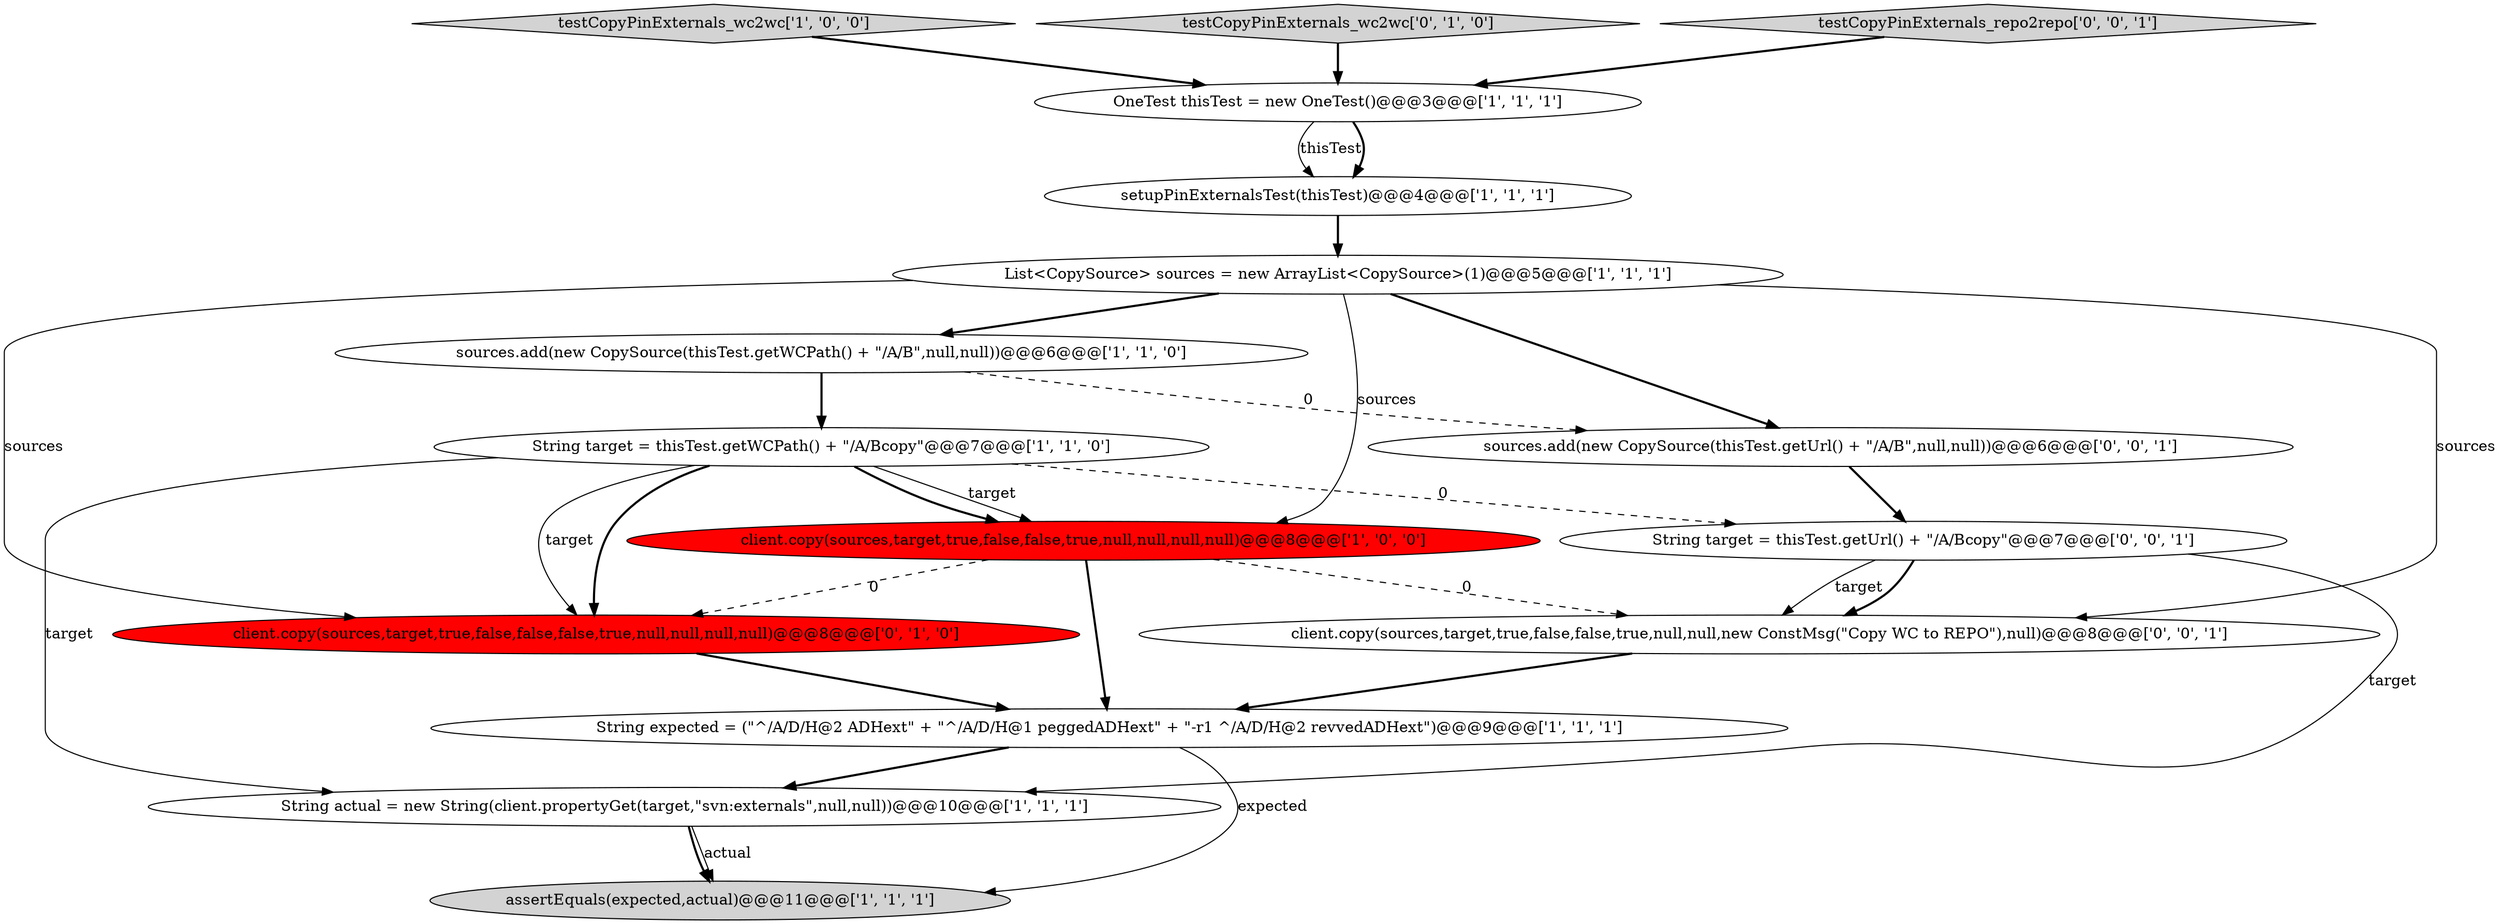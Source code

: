 digraph {
15 [style = filled, label = "client.copy(sources,target,true,false,false,true,null,null,new ConstMsg(\"Copy WC to REPO\"),null)@@@8@@@['0', '0', '1']", fillcolor = white, shape = ellipse image = "AAA0AAABBB3BBB"];
4 [style = filled, label = "testCopyPinExternals_wc2wc['1', '0', '0']", fillcolor = lightgray, shape = diamond image = "AAA0AAABBB1BBB"];
2 [style = filled, label = "String actual = new String(client.propertyGet(target,\"svn:externals\",null,null))@@@10@@@['1', '1', '1']", fillcolor = white, shape = ellipse image = "AAA0AAABBB1BBB"];
8 [style = filled, label = "setupPinExternalsTest(thisTest)@@@4@@@['1', '1', '1']", fillcolor = white, shape = ellipse image = "AAA0AAABBB1BBB"];
3 [style = filled, label = "OneTest thisTest = new OneTest()@@@3@@@['1', '1', '1']", fillcolor = white, shape = ellipse image = "AAA0AAABBB1BBB"];
11 [style = filled, label = "client.copy(sources,target,true,false,false,false,true,null,null,null,null)@@@8@@@['0', '1', '0']", fillcolor = red, shape = ellipse image = "AAA1AAABBB2BBB"];
7 [style = filled, label = "client.copy(sources,target,true,false,false,true,null,null,null,null)@@@8@@@['1', '0', '0']", fillcolor = red, shape = ellipse image = "AAA1AAABBB1BBB"];
12 [style = filled, label = "sources.add(new CopySource(thisTest.getUrl() + \"/A/B\",null,null))@@@6@@@['0', '0', '1']", fillcolor = white, shape = ellipse image = "AAA0AAABBB3BBB"];
10 [style = filled, label = "testCopyPinExternals_wc2wc['0', '1', '0']", fillcolor = lightgray, shape = diamond image = "AAA0AAABBB2BBB"];
14 [style = filled, label = "testCopyPinExternals_repo2repo['0', '0', '1']", fillcolor = lightgray, shape = diamond image = "AAA0AAABBB3BBB"];
6 [style = filled, label = "List<CopySource> sources = new ArrayList<CopySource>(1)@@@5@@@['1', '1', '1']", fillcolor = white, shape = ellipse image = "AAA0AAABBB1BBB"];
5 [style = filled, label = "String target = thisTest.getWCPath() + \"/A/Bcopy\"@@@7@@@['1', '1', '0']", fillcolor = white, shape = ellipse image = "AAA0AAABBB1BBB"];
13 [style = filled, label = "String target = thisTest.getUrl() + \"/A/Bcopy\"@@@7@@@['0', '0', '1']", fillcolor = white, shape = ellipse image = "AAA0AAABBB3BBB"];
9 [style = filled, label = "assertEquals(expected,actual)@@@11@@@['1', '1', '1']", fillcolor = lightgray, shape = ellipse image = "AAA0AAABBB1BBB"];
1 [style = filled, label = "String expected = (\"^/A/D/H@2 ADHext\" + \"^/A/D/H@1 peggedADHext\" + \"-r1 ^/A/D/H@2 revvedADHext\")@@@9@@@['1', '1', '1']", fillcolor = white, shape = ellipse image = "AAA0AAABBB1BBB"];
0 [style = filled, label = "sources.add(new CopySource(thisTest.getWCPath() + \"/A/B\",null,null))@@@6@@@['1', '1', '0']", fillcolor = white, shape = ellipse image = "AAA0AAABBB1BBB"];
5->13 [style = dashed, label="0"];
14->3 [style = bold, label=""];
13->15 [style = solid, label="target"];
4->3 [style = bold, label=""];
2->9 [style = solid, label="actual"];
7->1 [style = bold, label=""];
6->15 [style = solid, label="sources"];
11->1 [style = bold, label=""];
6->11 [style = solid, label="sources"];
5->7 [style = solid, label="target"];
7->11 [style = dashed, label="0"];
10->3 [style = bold, label=""];
3->8 [style = solid, label="thisTest"];
13->2 [style = solid, label="target"];
8->6 [style = bold, label=""];
6->0 [style = bold, label=""];
2->9 [style = bold, label=""];
0->12 [style = dashed, label="0"];
5->2 [style = solid, label="target"];
6->7 [style = solid, label="sources"];
12->13 [style = bold, label=""];
3->8 [style = bold, label=""];
7->15 [style = dashed, label="0"];
5->7 [style = bold, label=""];
1->2 [style = bold, label=""];
1->9 [style = solid, label="expected"];
5->11 [style = bold, label=""];
13->15 [style = bold, label=""];
0->5 [style = bold, label=""];
5->11 [style = solid, label="target"];
15->1 [style = bold, label=""];
6->12 [style = bold, label=""];
}

